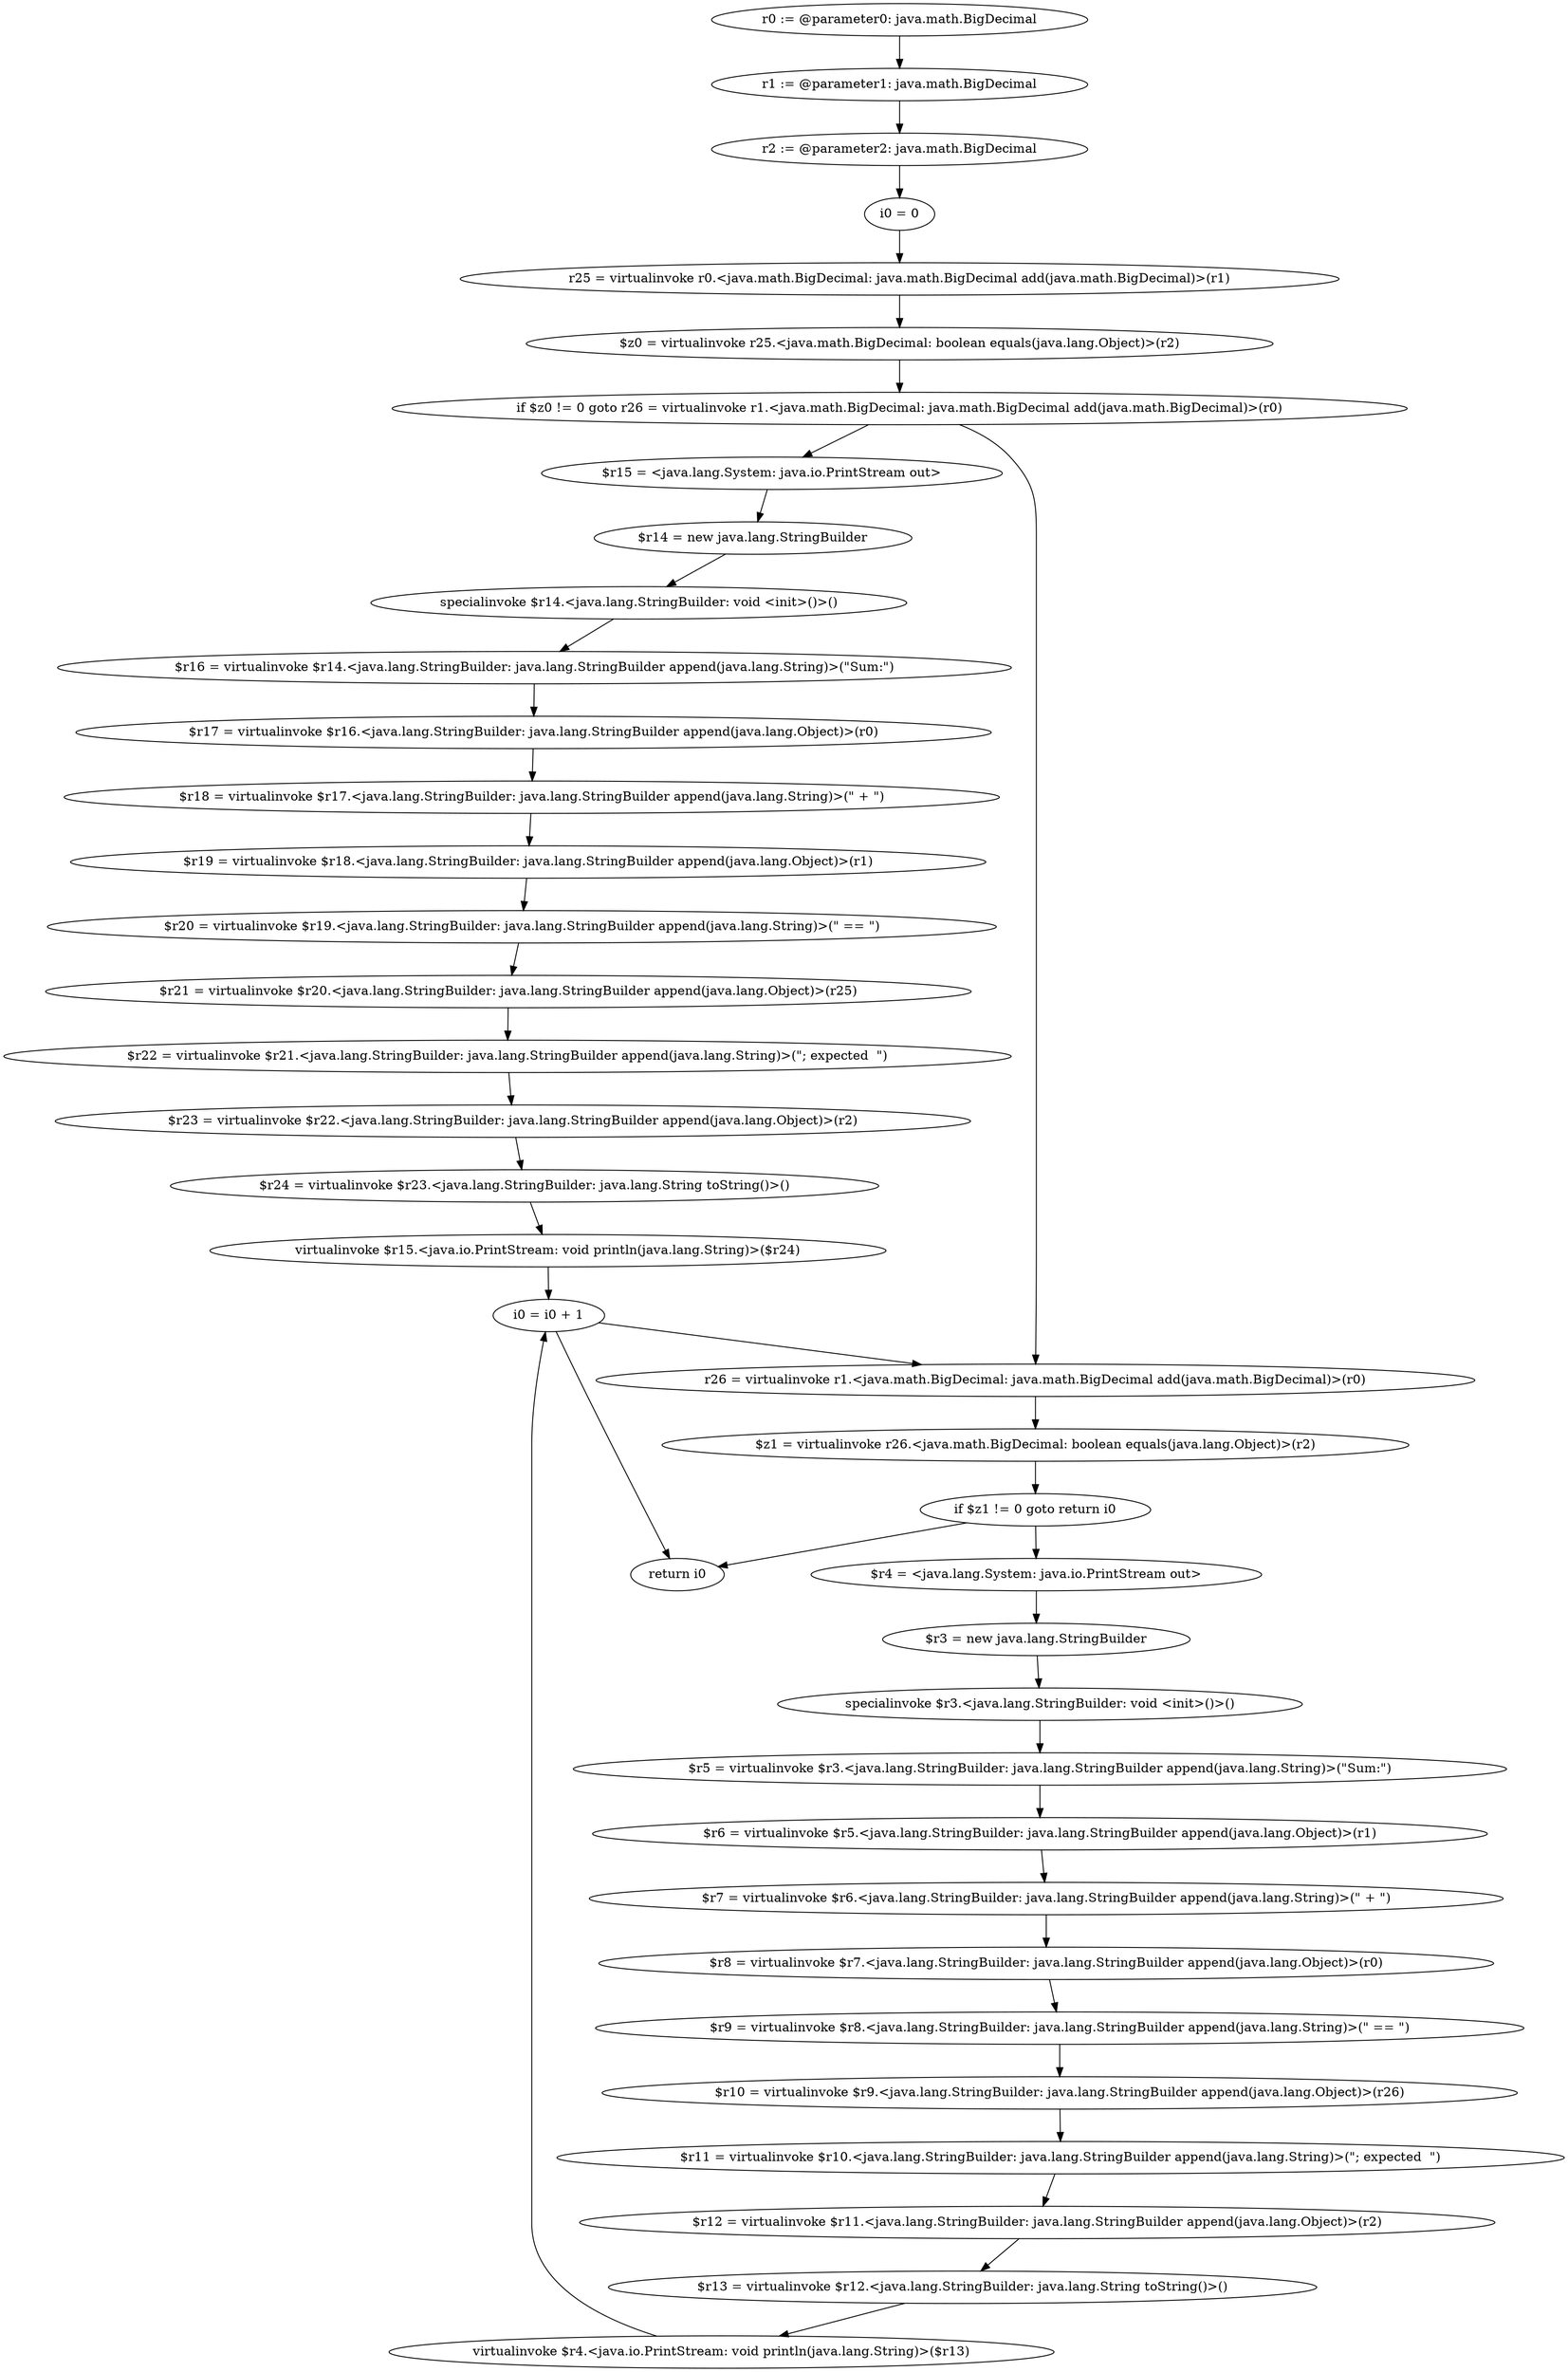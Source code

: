 digraph "unitGraph" {
    "r0 := @parameter0: java.math.BigDecimal"
    "r1 := @parameter1: java.math.BigDecimal"
    "r2 := @parameter2: java.math.BigDecimal"
    "i0 = 0"
    "r25 = virtualinvoke r0.<java.math.BigDecimal: java.math.BigDecimal add(java.math.BigDecimal)>(r1)"
    "$z0 = virtualinvoke r25.<java.math.BigDecimal: boolean equals(java.lang.Object)>(r2)"
    "if $z0 != 0 goto r26 = virtualinvoke r1.<java.math.BigDecimal: java.math.BigDecimal add(java.math.BigDecimal)>(r0)"
    "$r15 = <java.lang.System: java.io.PrintStream out>"
    "$r14 = new java.lang.StringBuilder"
    "specialinvoke $r14.<java.lang.StringBuilder: void <init>()>()"
    "$r16 = virtualinvoke $r14.<java.lang.StringBuilder: java.lang.StringBuilder append(java.lang.String)>(\"Sum:\")"
    "$r17 = virtualinvoke $r16.<java.lang.StringBuilder: java.lang.StringBuilder append(java.lang.Object)>(r0)"
    "$r18 = virtualinvoke $r17.<java.lang.StringBuilder: java.lang.StringBuilder append(java.lang.String)>(\" + \")"
    "$r19 = virtualinvoke $r18.<java.lang.StringBuilder: java.lang.StringBuilder append(java.lang.Object)>(r1)"
    "$r20 = virtualinvoke $r19.<java.lang.StringBuilder: java.lang.StringBuilder append(java.lang.String)>(\" == \")"
    "$r21 = virtualinvoke $r20.<java.lang.StringBuilder: java.lang.StringBuilder append(java.lang.Object)>(r25)"
    "$r22 = virtualinvoke $r21.<java.lang.StringBuilder: java.lang.StringBuilder append(java.lang.String)>(\"; expected  \")"
    "$r23 = virtualinvoke $r22.<java.lang.StringBuilder: java.lang.StringBuilder append(java.lang.Object)>(r2)"
    "$r24 = virtualinvoke $r23.<java.lang.StringBuilder: java.lang.String toString()>()"
    "virtualinvoke $r15.<java.io.PrintStream: void println(java.lang.String)>($r24)"
    "i0 = i0 + 1"
    "r26 = virtualinvoke r1.<java.math.BigDecimal: java.math.BigDecimal add(java.math.BigDecimal)>(r0)"
    "$z1 = virtualinvoke r26.<java.math.BigDecimal: boolean equals(java.lang.Object)>(r2)"
    "if $z1 != 0 goto return i0"
    "$r4 = <java.lang.System: java.io.PrintStream out>"
    "$r3 = new java.lang.StringBuilder"
    "specialinvoke $r3.<java.lang.StringBuilder: void <init>()>()"
    "$r5 = virtualinvoke $r3.<java.lang.StringBuilder: java.lang.StringBuilder append(java.lang.String)>(\"Sum:\")"
    "$r6 = virtualinvoke $r5.<java.lang.StringBuilder: java.lang.StringBuilder append(java.lang.Object)>(r1)"
    "$r7 = virtualinvoke $r6.<java.lang.StringBuilder: java.lang.StringBuilder append(java.lang.String)>(\" + \")"
    "$r8 = virtualinvoke $r7.<java.lang.StringBuilder: java.lang.StringBuilder append(java.lang.Object)>(r0)"
    "$r9 = virtualinvoke $r8.<java.lang.StringBuilder: java.lang.StringBuilder append(java.lang.String)>(\" == \")"
    "$r10 = virtualinvoke $r9.<java.lang.StringBuilder: java.lang.StringBuilder append(java.lang.Object)>(r26)"
    "$r11 = virtualinvoke $r10.<java.lang.StringBuilder: java.lang.StringBuilder append(java.lang.String)>(\"; expected  \")"
    "$r12 = virtualinvoke $r11.<java.lang.StringBuilder: java.lang.StringBuilder append(java.lang.Object)>(r2)"
    "$r13 = virtualinvoke $r12.<java.lang.StringBuilder: java.lang.String toString()>()"
    "virtualinvoke $r4.<java.io.PrintStream: void println(java.lang.String)>($r13)"
    "return i0"
    "r0 := @parameter0: java.math.BigDecimal"->"r1 := @parameter1: java.math.BigDecimal";
    "r1 := @parameter1: java.math.BigDecimal"->"r2 := @parameter2: java.math.BigDecimal";
    "r2 := @parameter2: java.math.BigDecimal"->"i0 = 0";
    "i0 = 0"->"r25 = virtualinvoke r0.<java.math.BigDecimal: java.math.BigDecimal add(java.math.BigDecimal)>(r1)";
    "r25 = virtualinvoke r0.<java.math.BigDecimal: java.math.BigDecimal add(java.math.BigDecimal)>(r1)"->"$z0 = virtualinvoke r25.<java.math.BigDecimal: boolean equals(java.lang.Object)>(r2)";
    "$z0 = virtualinvoke r25.<java.math.BigDecimal: boolean equals(java.lang.Object)>(r2)"->"if $z0 != 0 goto r26 = virtualinvoke r1.<java.math.BigDecimal: java.math.BigDecimal add(java.math.BigDecimal)>(r0)";
    "if $z0 != 0 goto r26 = virtualinvoke r1.<java.math.BigDecimal: java.math.BigDecimal add(java.math.BigDecimal)>(r0)"->"$r15 = <java.lang.System: java.io.PrintStream out>";
    "if $z0 != 0 goto r26 = virtualinvoke r1.<java.math.BigDecimal: java.math.BigDecimal add(java.math.BigDecimal)>(r0)"->"r26 = virtualinvoke r1.<java.math.BigDecimal: java.math.BigDecimal add(java.math.BigDecimal)>(r0)";
    "$r15 = <java.lang.System: java.io.PrintStream out>"->"$r14 = new java.lang.StringBuilder";
    "$r14 = new java.lang.StringBuilder"->"specialinvoke $r14.<java.lang.StringBuilder: void <init>()>()";
    "specialinvoke $r14.<java.lang.StringBuilder: void <init>()>()"->"$r16 = virtualinvoke $r14.<java.lang.StringBuilder: java.lang.StringBuilder append(java.lang.String)>(\"Sum:\")";
    "$r16 = virtualinvoke $r14.<java.lang.StringBuilder: java.lang.StringBuilder append(java.lang.String)>(\"Sum:\")"->"$r17 = virtualinvoke $r16.<java.lang.StringBuilder: java.lang.StringBuilder append(java.lang.Object)>(r0)";
    "$r17 = virtualinvoke $r16.<java.lang.StringBuilder: java.lang.StringBuilder append(java.lang.Object)>(r0)"->"$r18 = virtualinvoke $r17.<java.lang.StringBuilder: java.lang.StringBuilder append(java.lang.String)>(\" + \")";
    "$r18 = virtualinvoke $r17.<java.lang.StringBuilder: java.lang.StringBuilder append(java.lang.String)>(\" + \")"->"$r19 = virtualinvoke $r18.<java.lang.StringBuilder: java.lang.StringBuilder append(java.lang.Object)>(r1)";
    "$r19 = virtualinvoke $r18.<java.lang.StringBuilder: java.lang.StringBuilder append(java.lang.Object)>(r1)"->"$r20 = virtualinvoke $r19.<java.lang.StringBuilder: java.lang.StringBuilder append(java.lang.String)>(\" == \")";
    "$r20 = virtualinvoke $r19.<java.lang.StringBuilder: java.lang.StringBuilder append(java.lang.String)>(\" == \")"->"$r21 = virtualinvoke $r20.<java.lang.StringBuilder: java.lang.StringBuilder append(java.lang.Object)>(r25)";
    "$r21 = virtualinvoke $r20.<java.lang.StringBuilder: java.lang.StringBuilder append(java.lang.Object)>(r25)"->"$r22 = virtualinvoke $r21.<java.lang.StringBuilder: java.lang.StringBuilder append(java.lang.String)>(\"; expected  \")";
    "$r22 = virtualinvoke $r21.<java.lang.StringBuilder: java.lang.StringBuilder append(java.lang.String)>(\"; expected  \")"->"$r23 = virtualinvoke $r22.<java.lang.StringBuilder: java.lang.StringBuilder append(java.lang.Object)>(r2)";
    "$r23 = virtualinvoke $r22.<java.lang.StringBuilder: java.lang.StringBuilder append(java.lang.Object)>(r2)"->"$r24 = virtualinvoke $r23.<java.lang.StringBuilder: java.lang.String toString()>()";
    "$r24 = virtualinvoke $r23.<java.lang.StringBuilder: java.lang.String toString()>()"->"virtualinvoke $r15.<java.io.PrintStream: void println(java.lang.String)>($r24)";
    "virtualinvoke $r15.<java.io.PrintStream: void println(java.lang.String)>($r24)"->"i0 = i0 + 1";
    "i0 = i0 + 1"->"r26 = virtualinvoke r1.<java.math.BigDecimal: java.math.BigDecimal add(java.math.BigDecimal)>(r0)";
    "r26 = virtualinvoke r1.<java.math.BigDecimal: java.math.BigDecimal add(java.math.BigDecimal)>(r0)"->"$z1 = virtualinvoke r26.<java.math.BigDecimal: boolean equals(java.lang.Object)>(r2)";
    "$z1 = virtualinvoke r26.<java.math.BigDecimal: boolean equals(java.lang.Object)>(r2)"->"if $z1 != 0 goto return i0";
    "if $z1 != 0 goto return i0"->"$r4 = <java.lang.System: java.io.PrintStream out>";
    "if $z1 != 0 goto return i0"->"return i0";
    "$r4 = <java.lang.System: java.io.PrintStream out>"->"$r3 = new java.lang.StringBuilder";
    "$r3 = new java.lang.StringBuilder"->"specialinvoke $r3.<java.lang.StringBuilder: void <init>()>()";
    "specialinvoke $r3.<java.lang.StringBuilder: void <init>()>()"->"$r5 = virtualinvoke $r3.<java.lang.StringBuilder: java.lang.StringBuilder append(java.lang.String)>(\"Sum:\")";
    "$r5 = virtualinvoke $r3.<java.lang.StringBuilder: java.lang.StringBuilder append(java.lang.String)>(\"Sum:\")"->"$r6 = virtualinvoke $r5.<java.lang.StringBuilder: java.lang.StringBuilder append(java.lang.Object)>(r1)";
    "$r6 = virtualinvoke $r5.<java.lang.StringBuilder: java.lang.StringBuilder append(java.lang.Object)>(r1)"->"$r7 = virtualinvoke $r6.<java.lang.StringBuilder: java.lang.StringBuilder append(java.lang.String)>(\" + \")";
    "$r7 = virtualinvoke $r6.<java.lang.StringBuilder: java.lang.StringBuilder append(java.lang.String)>(\" + \")"->"$r8 = virtualinvoke $r7.<java.lang.StringBuilder: java.lang.StringBuilder append(java.lang.Object)>(r0)";
    "$r8 = virtualinvoke $r7.<java.lang.StringBuilder: java.lang.StringBuilder append(java.lang.Object)>(r0)"->"$r9 = virtualinvoke $r8.<java.lang.StringBuilder: java.lang.StringBuilder append(java.lang.String)>(\" == \")";
    "$r9 = virtualinvoke $r8.<java.lang.StringBuilder: java.lang.StringBuilder append(java.lang.String)>(\" == \")"->"$r10 = virtualinvoke $r9.<java.lang.StringBuilder: java.lang.StringBuilder append(java.lang.Object)>(r26)";
    "$r10 = virtualinvoke $r9.<java.lang.StringBuilder: java.lang.StringBuilder append(java.lang.Object)>(r26)"->"$r11 = virtualinvoke $r10.<java.lang.StringBuilder: java.lang.StringBuilder append(java.lang.String)>(\"; expected  \")";
    "$r11 = virtualinvoke $r10.<java.lang.StringBuilder: java.lang.StringBuilder append(java.lang.String)>(\"; expected  \")"->"$r12 = virtualinvoke $r11.<java.lang.StringBuilder: java.lang.StringBuilder append(java.lang.Object)>(r2)";
    "$r12 = virtualinvoke $r11.<java.lang.StringBuilder: java.lang.StringBuilder append(java.lang.Object)>(r2)"->"$r13 = virtualinvoke $r12.<java.lang.StringBuilder: java.lang.String toString()>()";
    "$r13 = virtualinvoke $r12.<java.lang.StringBuilder: java.lang.String toString()>()"->"virtualinvoke $r4.<java.io.PrintStream: void println(java.lang.String)>($r13)";
    "virtualinvoke $r4.<java.io.PrintStream: void println(java.lang.String)>($r13)"->"i0 = i0 + 1";
    "i0 = i0 + 1"->"return i0";
}
